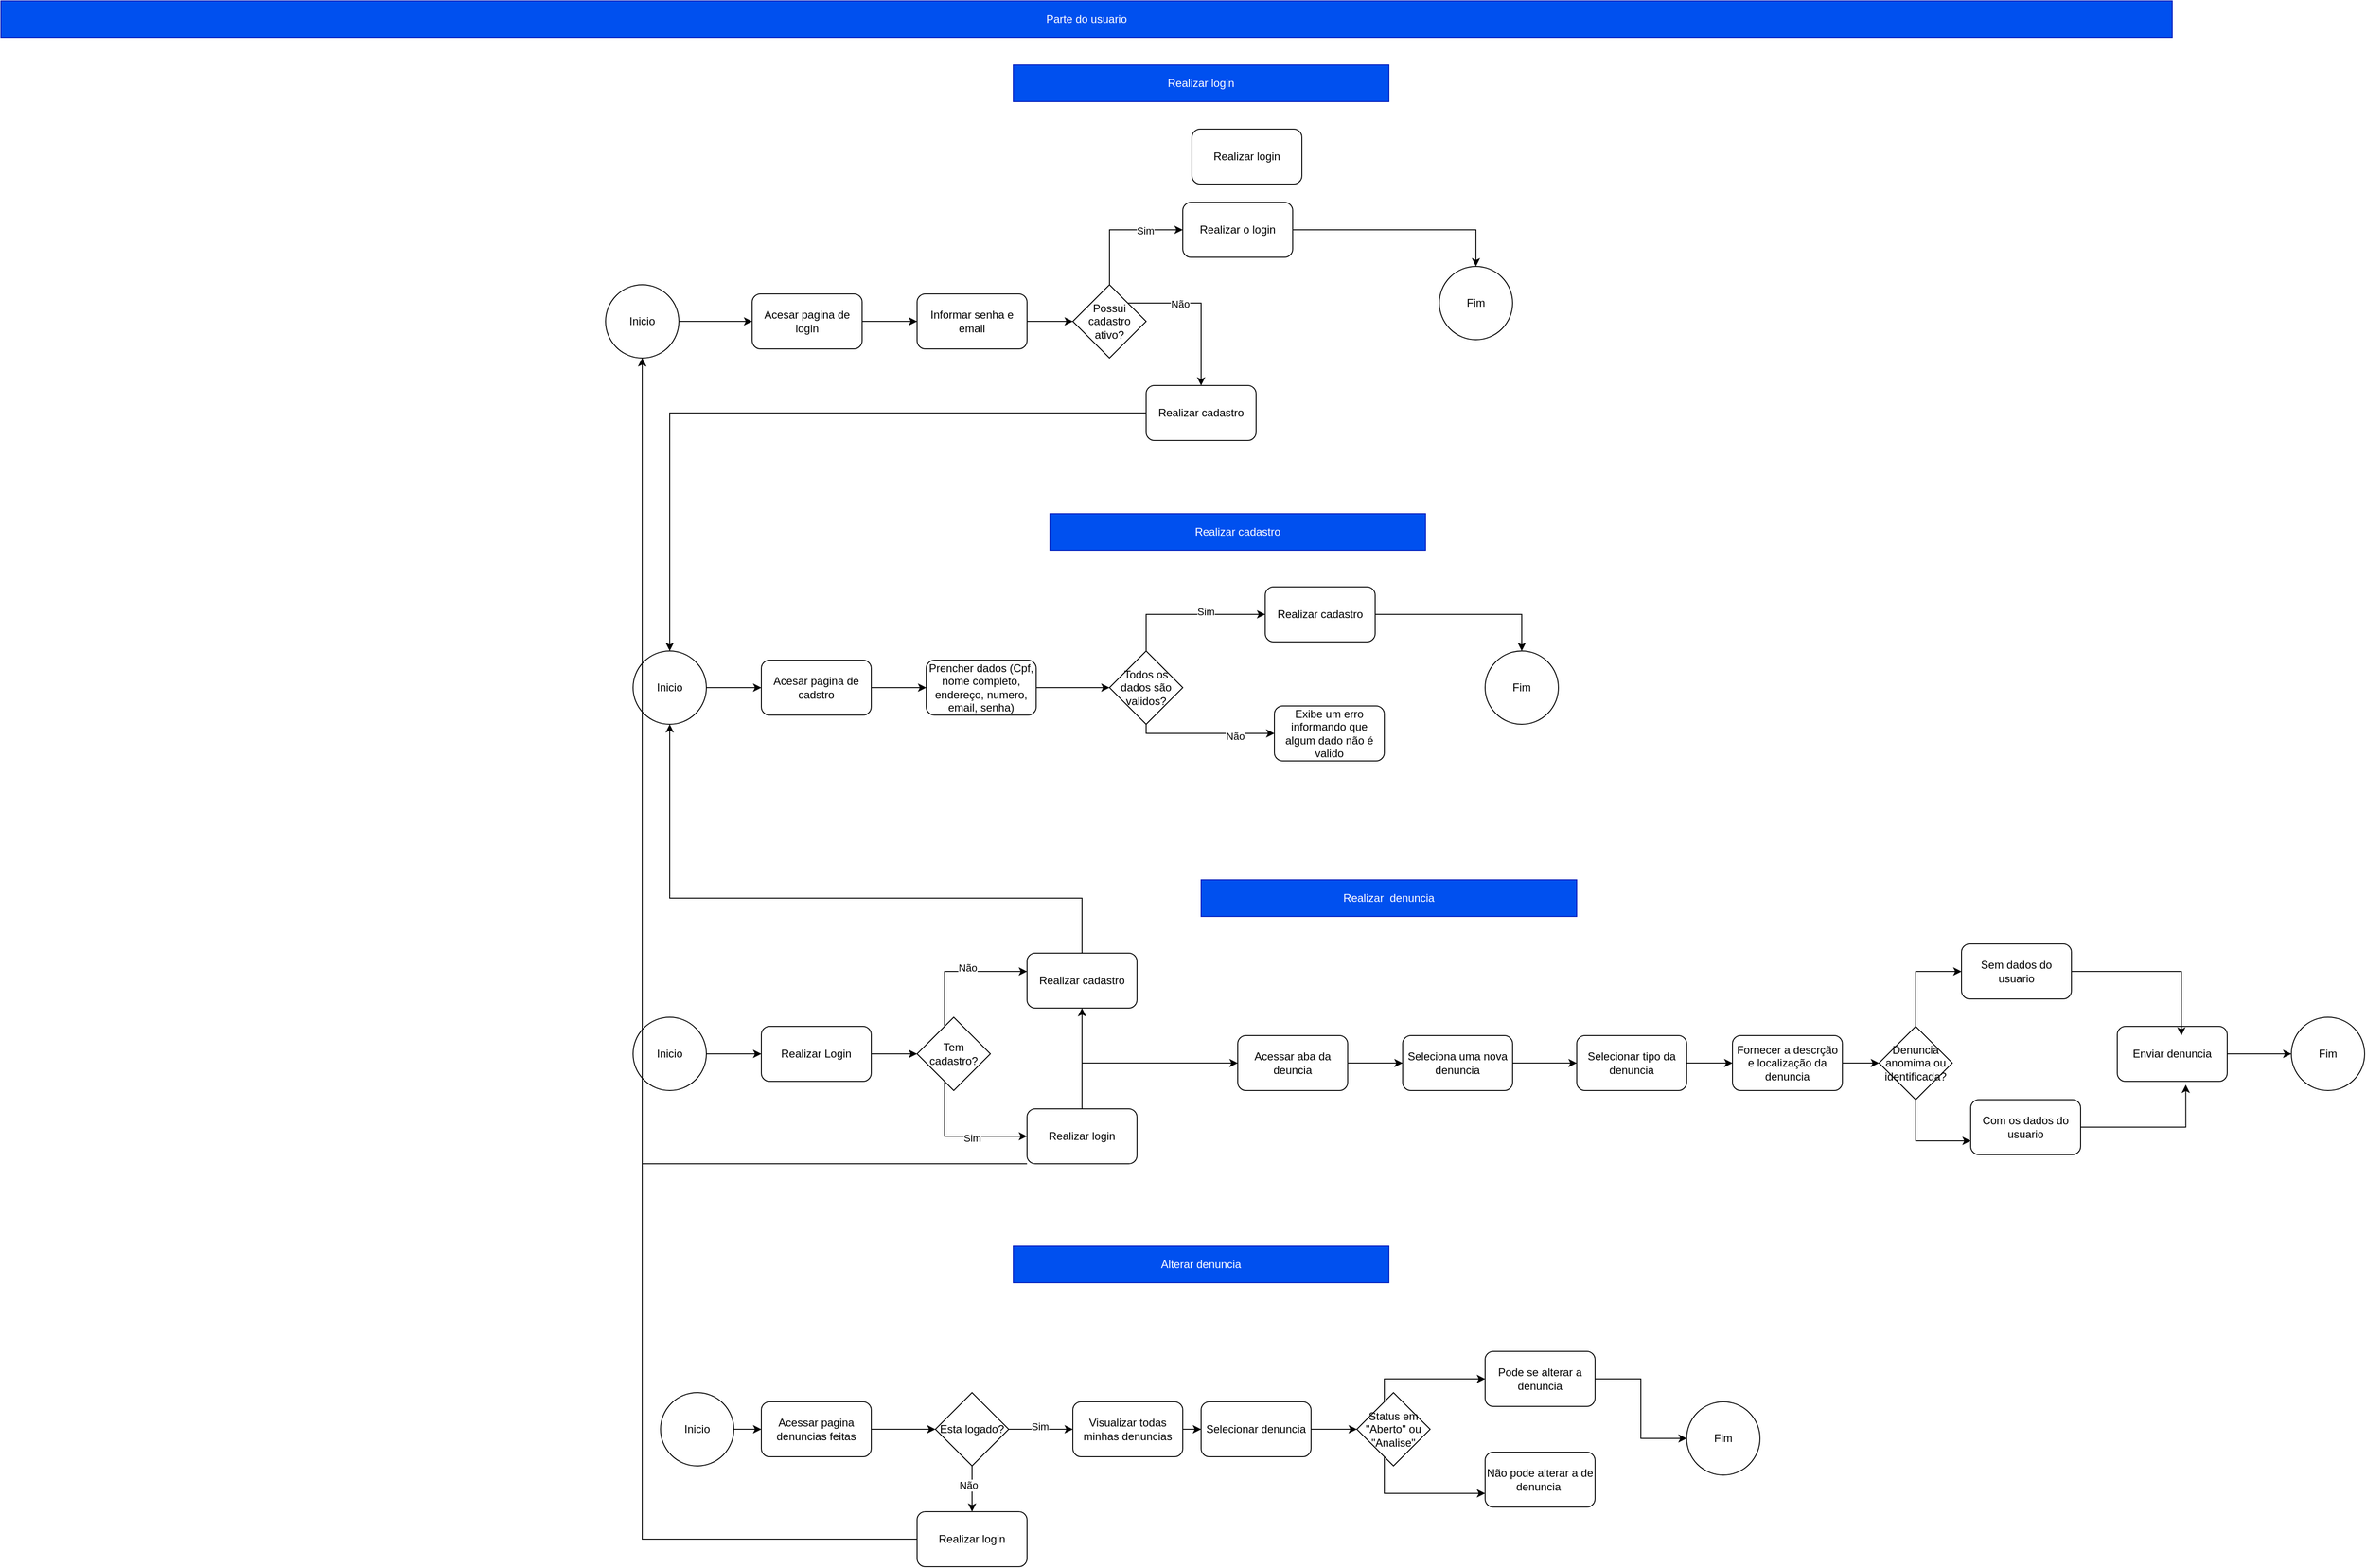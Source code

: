 <mxfile version="28.1.2">
  <diagram name="Página-1" id="qNn-7I8NFrdjc1Kz7iOX">
    <mxGraphModel dx="2053" dy="1905" grid="1" gridSize="10" guides="1" tooltips="1" connect="1" arrows="1" fold="1" page="1" pageScale="1" pageWidth="827" pageHeight="1169" math="0" shadow="0">
      <root>
        <mxCell id="0" />
        <mxCell id="1" parent="0" />
        <mxCell id="tlmMbIlWssG65KgdVrQm-6" style="edgeStyle=orthogonalEdgeStyle;rounded=0;orthogonalLoop=1;jettySize=auto;html=1;" edge="1" parent="1" source="tlmMbIlWssG65KgdVrQm-1" target="tlmMbIlWssG65KgdVrQm-2">
          <mxGeometry relative="1" as="geometry" />
        </mxCell>
        <mxCell id="tlmMbIlWssG65KgdVrQm-1" value="Inicio" style="ellipse;whiteSpace=wrap;html=1;" vertex="1" parent="1">
          <mxGeometry x="60" y="520" width="80" height="80" as="geometry" />
        </mxCell>
        <mxCell id="tlmMbIlWssG65KgdVrQm-7" style="edgeStyle=orthogonalEdgeStyle;rounded=0;orthogonalLoop=1;jettySize=auto;html=1;" edge="1" parent="1" source="tlmMbIlWssG65KgdVrQm-2" target="tlmMbIlWssG65KgdVrQm-3">
          <mxGeometry relative="1" as="geometry" />
        </mxCell>
        <mxCell id="tlmMbIlWssG65KgdVrQm-2" value="Realizar Login" style="rounded=1;whiteSpace=wrap;html=1;" vertex="1" parent="1">
          <mxGeometry x="200" y="530" width="120" height="60" as="geometry" />
        </mxCell>
        <mxCell id="tlmMbIlWssG65KgdVrQm-9" style="edgeStyle=orthogonalEdgeStyle;rounded=0;orthogonalLoop=1;jettySize=auto;html=1;" edge="1" parent="1" source="tlmMbIlWssG65KgdVrQm-3" target="tlmMbIlWssG65KgdVrQm-4">
          <mxGeometry relative="1" as="geometry">
            <Array as="points">
              <mxPoint x="400" y="470" />
            </Array>
          </mxGeometry>
        </mxCell>
        <mxCell id="tlmMbIlWssG65KgdVrQm-56" value="Não" style="edgeLabel;html=1;align=center;verticalAlign=middle;resizable=0;points=[];" vertex="1" connectable="0" parent="tlmMbIlWssG65KgdVrQm-9">
          <mxGeometry x="0.131" y="4" relative="1" as="geometry">
            <mxPoint as="offset" />
          </mxGeometry>
        </mxCell>
        <mxCell id="tlmMbIlWssG65KgdVrQm-10" style="edgeStyle=orthogonalEdgeStyle;rounded=0;orthogonalLoop=1;jettySize=auto;html=1;" edge="1" parent="1" source="tlmMbIlWssG65KgdVrQm-3" target="tlmMbIlWssG65KgdVrQm-5">
          <mxGeometry relative="1" as="geometry">
            <Array as="points">
              <mxPoint x="400" y="650" />
            </Array>
          </mxGeometry>
        </mxCell>
        <mxCell id="tlmMbIlWssG65KgdVrQm-55" value="Sim" style="edgeLabel;html=1;align=center;verticalAlign=middle;resizable=0;points=[];" vertex="1" connectable="0" parent="tlmMbIlWssG65KgdVrQm-10">
          <mxGeometry x="0.194" y="-2" relative="1" as="geometry">
            <mxPoint as="offset" />
          </mxGeometry>
        </mxCell>
        <mxCell id="tlmMbIlWssG65KgdVrQm-3" value="Tem cadastro?" style="rhombus;whiteSpace=wrap;html=1;" vertex="1" parent="1">
          <mxGeometry x="370" y="520" width="80" height="80" as="geometry" />
        </mxCell>
        <mxCell id="tlmMbIlWssG65KgdVrQm-60" style="edgeStyle=orthogonalEdgeStyle;rounded=0;orthogonalLoop=1;jettySize=auto;html=1;" edge="1" parent="1" source="tlmMbIlWssG65KgdVrQm-4" target="tlmMbIlWssG65KgdVrQm-40">
          <mxGeometry relative="1" as="geometry">
            <Array as="points">
              <mxPoint x="550" y="390" />
              <mxPoint x="100" y="390" />
            </Array>
          </mxGeometry>
        </mxCell>
        <mxCell id="tlmMbIlWssG65KgdVrQm-4" value="Realizar cadastro" style="rounded=1;whiteSpace=wrap;html=1;" vertex="1" parent="1">
          <mxGeometry x="490" y="450" width="120" height="60" as="geometry" />
        </mxCell>
        <mxCell id="tlmMbIlWssG65KgdVrQm-58" style="edgeStyle=orthogonalEdgeStyle;rounded=0;orthogonalLoop=1;jettySize=auto;html=1;" edge="1" parent="1" source="tlmMbIlWssG65KgdVrQm-5" target="tlmMbIlWssG65KgdVrQm-13">
          <mxGeometry relative="1" as="geometry">
            <Array as="points">
              <mxPoint x="550" y="570" />
            </Array>
          </mxGeometry>
        </mxCell>
        <mxCell id="tlmMbIlWssG65KgdVrQm-80" value="" style="edgeStyle=orthogonalEdgeStyle;rounded=0;orthogonalLoop=1;jettySize=auto;html=1;" edge="1" parent="1" source="tlmMbIlWssG65KgdVrQm-5" target="tlmMbIlWssG65KgdVrQm-4">
          <mxGeometry relative="1" as="geometry" />
        </mxCell>
        <mxCell id="tlmMbIlWssG65KgdVrQm-81" style="edgeStyle=orthogonalEdgeStyle;rounded=0;orthogonalLoop=1;jettySize=auto;html=1;" edge="1" parent="1" source="tlmMbIlWssG65KgdVrQm-5" target="tlmMbIlWssG65KgdVrQm-63">
          <mxGeometry relative="1" as="geometry">
            <Array as="points">
              <mxPoint x="70" y="680" />
            </Array>
          </mxGeometry>
        </mxCell>
        <mxCell id="tlmMbIlWssG65KgdVrQm-5" value="Realizar login" style="rounded=1;whiteSpace=wrap;html=1;" vertex="1" parent="1">
          <mxGeometry x="490" y="620" width="120" height="60" as="geometry" />
        </mxCell>
        <mxCell id="tlmMbIlWssG65KgdVrQm-27" style="edgeStyle=orthogonalEdgeStyle;rounded=0;orthogonalLoop=1;jettySize=auto;html=1;" edge="1" parent="1" source="tlmMbIlWssG65KgdVrQm-13" target="tlmMbIlWssG65KgdVrQm-14">
          <mxGeometry relative="1" as="geometry" />
        </mxCell>
        <mxCell id="tlmMbIlWssG65KgdVrQm-13" value="Acessar aba da deuncia" style="rounded=1;whiteSpace=wrap;html=1;" vertex="1" parent="1">
          <mxGeometry x="720" y="540" width="120" height="60" as="geometry" />
        </mxCell>
        <mxCell id="tlmMbIlWssG65KgdVrQm-28" style="edgeStyle=orthogonalEdgeStyle;rounded=0;orthogonalLoop=1;jettySize=auto;html=1;" edge="1" parent="1" source="tlmMbIlWssG65KgdVrQm-14" target="tlmMbIlWssG65KgdVrQm-18">
          <mxGeometry relative="1" as="geometry" />
        </mxCell>
        <mxCell id="tlmMbIlWssG65KgdVrQm-14" value="Seleciona uma nova denuncia" style="rounded=1;whiteSpace=wrap;html=1;" vertex="1" parent="1">
          <mxGeometry x="900" y="540" width="120" height="60" as="geometry" />
        </mxCell>
        <mxCell id="tlmMbIlWssG65KgdVrQm-16" style="edgeStyle=orthogonalEdgeStyle;rounded=0;orthogonalLoop=1;jettySize=auto;html=1;exitX=1;exitY=0;exitDx=0;exitDy=0;entryX=0.625;entryY=0.25;entryDx=0;entryDy=0;entryPerimeter=0;" edge="1" parent="1">
          <mxGeometry relative="1" as="geometry">
            <mxPoint x="1140" y="550" as="sourcePoint" />
            <mxPoint x="1130" y="550" as="targetPoint" />
          </mxGeometry>
        </mxCell>
        <mxCell id="tlmMbIlWssG65KgdVrQm-29" style="edgeStyle=orthogonalEdgeStyle;rounded=0;orthogonalLoop=1;jettySize=auto;html=1;" edge="1" parent="1" source="tlmMbIlWssG65KgdVrQm-18" target="tlmMbIlWssG65KgdVrQm-19">
          <mxGeometry relative="1" as="geometry" />
        </mxCell>
        <mxCell id="tlmMbIlWssG65KgdVrQm-18" value="Selecionar tipo da denuncia" style="rounded=1;whiteSpace=wrap;html=1;" vertex="1" parent="1">
          <mxGeometry x="1090" y="540" width="120" height="60" as="geometry" />
        </mxCell>
        <mxCell id="tlmMbIlWssG65KgdVrQm-30" style="edgeStyle=orthogonalEdgeStyle;rounded=0;orthogonalLoop=1;jettySize=auto;html=1;entryX=0;entryY=0.5;entryDx=0;entryDy=0;" edge="1" parent="1" source="tlmMbIlWssG65KgdVrQm-19" target="tlmMbIlWssG65KgdVrQm-20">
          <mxGeometry relative="1" as="geometry" />
        </mxCell>
        <mxCell id="tlmMbIlWssG65KgdVrQm-19" value="Fornecer a descrção e localização da denuncia" style="rounded=1;whiteSpace=wrap;html=1;" vertex="1" parent="1">
          <mxGeometry x="1260" y="540" width="120" height="60" as="geometry" />
        </mxCell>
        <mxCell id="tlmMbIlWssG65KgdVrQm-31" style="edgeStyle=orthogonalEdgeStyle;rounded=0;orthogonalLoop=1;jettySize=auto;html=1;" edge="1" parent="1" source="tlmMbIlWssG65KgdVrQm-20" target="tlmMbIlWssG65KgdVrQm-21">
          <mxGeometry relative="1" as="geometry">
            <Array as="points">
              <mxPoint x="1460" y="470" />
            </Array>
          </mxGeometry>
        </mxCell>
        <mxCell id="tlmMbIlWssG65KgdVrQm-33" style="edgeStyle=orthogonalEdgeStyle;rounded=0;orthogonalLoop=1;jettySize=auto;html=1;entryX=0;entryY=0.75;entryDx=0;entryDy=0;" edge="1" parent="1" source="tlmMbIlWssG65KgdVrQm-20" target="tlmMbIlWssG65KgdVrQm-22">
          <mxGeometry relative="1" as="geometry">
            <Array as="points">
              <mxPoint x="1460" y="655" />
            </Array>
          </mxGeometry>
        </mxCell>
        <mxCell id="tlmMbIlWssG65KgdVrQm-20" value="Denuncia anomima ou identificada?" style="rhombus;whiteSpace=wrap;html=1;" vertex="1" parent="1">
          <mxGeometry x="1420" y="530" width="80" height="80" as="geometry" />
        </mxCell>
        <mxCell id="tlmMbIlWssG65KgdVrQm-21" value="Sem dados do usuario" style="rounded=1;whiteSpace=wrap;html=1;" vertex="1" parent="1">
          <mxGeometry x="1510" y="440" width="120" height="60" as="geometry" />
        </mxCell>
        <mxCell id="tlmMbIlWssG65KgdVrQm-22" value="Com os dados do usuario" style="rounded=1;whiteSpace=wrap;html=1;" vertex="1" parent="1">
          <mxGeometry x="1520" y="610" width="120" height="60" as="geometry" />
        </mxCell>
        <mxCell id="tlmMbIlWssG65KgdVrQm-37" style="edgeStyle=orthogonalEdgeStyle;rounded=0;orthogonalLoop=1;jettySize=auto;html=1;" edge="1" parent="1" source="tlmMbIlWssG65KgdVrQm-23" target="tlmMbIlWssG65KgdVrQm-36">
          <mxGeometry relative="1" as="geometry" />
        </mxCell>
        <mxCell id="tlmMbIlWssG65KgdVrQm-23" value="Enviar denuncia" style="rounded=1;whiteSpace=wrap;html=1;" vertex="1" parent="1">
          <mxGeometry x="1680" y="530" width="120" height="60" as="geometry" />
        </mxCell>
        <mxCell id="tlmMbIlWssG65KgdVrQm-34" style="edgeStyle=orthogonalEdgeStyle;rounded=0;orthogonalLoop=1;jettySize=auto;html=1;entryX=0.623;entryY=1.06;entryDx=0;entryDy=0;entryPerimeter=0;" edge="1" parent="1" source="tlmMbIlWssG65KgdVrQm-22" target="tlmMbIlWssG65KgdVrQm-23">
          <mxGeometry relative="1" as="geometry" />
        </mxCell>
        <mxCell id="tlmMbIlWssG65KgdVrQm-35" style="edgeStyle=orthogonalEdgeStyle;rounded=0;orthogonalLoop=1;jettySize=auto;html=1;entryX=0.583;entryY=0.167;entryDx=0;entryDy=0;entryPerimeter=0;" edge="1" parent="1" source="tlmMbIlWssG65KgdVrQm-21" target="tlmMbIlWssG65KgdVrQm-23">
          <mxGeometry relative="1" as="geometry" />
        </mxCell>
        <mxCell id="tlmMbIlWssG65KgdVrQm-36" value="Fim" style="ellipse;whiteSpace=wrap;html=1;aspect=fixed;" vertex="1" parent="1">
          <mxGeometry x="1870" y="520" width="80" height="80" as="geometry" />
        </mxCell>
        <mxCell id="tlmMbIlWssG65KgdVrQm-38" value="&lt;font style=&quot;color: rgb(255, 255, 255);&quot;&gt;Realizar&amp;nbsp; denuncia&lt;/font&gt;" style="rounded=0;whiteSpace=wrap;html=1;fillColor=#0050ef;fontColor=#ffffff;strokeColor=#001DBC;" vertex="1" parent="1">
          <mxGeometry x="680" y="370" width="410" height="40" as="geometry" />
        </mxCell>
        <mxCell id="tlmMbIlWssG65KgdVrQm-47" style="edgeStyle=orthogonalEdgeStyle;rounded=0;orthogonalLoop=1;jettySize=auto;html=1;" edge="1" parent="1" source="tlmMbIlWssG65KgdVrQm-40" target="tlmMbIlWssG65KgdVrQm-41">
          <mxGeometry relative="1" as="geometry" />
        </mxCell>
        <mxCell id="tlmMbIlWssG65KgdVrQm-40" value="Inicio" style="ellipse;whiteSpace=wrap;html=1;" vertex="1" parent="1">
          <mxGeometry x="60" y="120" width="80" height="80" as="geometry" />
        </mxCell>
        <mxCell id="tlmMbIlWssG65KgdVrQm-48" style="edgeStyle=orthogonalEdgeStyle;rounded=0;orthogonalLoop=1;jettySize=auto;html=1;" edge="1" parent="1" source="tlmMbIlWssG65KgdVrQm-41" target="tlmMbIlWssG65KgdVrQm-42">
          <mxGeometry relative="1" as="geometry" />
        </mxCell>
        <mxCell id="tlmMbIlWssG65KgdVrQm-41" value="Acesar pagina de cadstro" style="rounded=1;whiteSpace=wrap;html=1;" vertex="1" parent="1">
          <mxGeometry x="200" y="130" width="120" height="60" as="geometry" />
        </mxCell>
        <mxCell id="tlmMbIlWssG65KgdVrQm-49" style="edgeStyle=orthogonalEdgeStyle;rounded=0;orthogonalLoop=1;jettySize=auto;html=1;" edge="1" parent="1" source="tlmMbIlWssG65KgdVrQm-42" target="tlmMbIlWssG65KgdVrQm-43">
          <mxGeometry relative="1" as="geometry" />
        </mxCell>
        <mxCell id="tlmMbIlWssG65KgdVrQm-42" value="Prencher dados (Cpf, nome completo, endereço, numero, email, senha)" style="rounded=1;whiteSpace=wrap;html=1;" vertex="1" parent="1">
          <mxGeometry x="380" y="130" width="120" height="60" as="geometry" />
        </mxCell>
        <mxCell id="tlmMbIlWssG65KgdVrQm-50" style="edgeStyle=orthogonalEdgeStyle;rounded=0;orthogonalLoop=1;jettySize=auto;html=1;" edge="1" parent="1" source="tlmMbIlWssG65KgdVrQm-43" target="tlmMbIlWssG65KgdVrQm-45">
          <mxGeometry relative="1" as="geometry">
            <Array as="points">
              <mxPoint x="620" y="210" />
            </Array>
          </mxGeometry>
        </mxCell>
        <mxCell id="tlmMbIlWssG65KgdVrQm-57" value="Não" style="edgeLabel;html=1;align=center;verticalAlign=middle;resizable=0;points=[];" vertex="1" connectable="0" parent="tlmMbIlWssG65KgdVrQm-50">
          <mxGeometry x="0.421" y="-3" relative="1" as="geometry">
            <mxPoint as="offset" />
          </mxGeometry>
        </mxCell>
        <mxCell id="tlmMbIlWssG65KgdVrQm-51" style="edgeStyle=orthogonalEdgeStyle;rounded=0;orthogonalLoop=1;jettySize=auto;html=1;" edge="1" parent="1" source="tlmMbIlWssG65KgdVrQm-43" target="tlmMbIlWssG65KgdVrQm-44">
          <mxGeometry relative="1" as="geometry">
            <Array as="points">
              <mxPoint x="620" y="80" />
            </Array>
          </mxGeometry>
        </mxCell>
        <mxCell id="tlmMbIlWssG65KgdVrQm-59" value="Sim" style="edgeLabel;html=1;align=center;verticalAlign=middle;resizable=0;points=[];" vertex="1" connectable="0" parent="tlmMbIlWssG65KgdVrQm-51">
          <mxGeometry x="0.233" y="3" relative="1" as="geometry">
            <mxPoint as="offset" />
          </mxGeometry>
        </mxCell>
        <mxCell id="tlmMbIlWssG65KgdVrQm-43" value="Todos os dados são validos?" style="rhombus;whiteSpace=wrap;html=1;" vertex="1" parent="1">
          <mxGeometry x="580" y="120" width="80" height="80" as="geometry" />
        </mxCell>
        <mxCell id="tlmMbIlWssG65KgdVrQm-53" style="edgeStyle=orthogonalEdgeStyle;rounded=0;orthogonalLoop=1;jettySize=auto;html=1;" edge="1" parent="1" source="tlmMbIlWssG65KgdVrQm-44" target="tlmMbIlWssG65KgdVrQm-46">
          <mxGeometry relative="1" as="geometry" />
        </mxCell>
        <mxCell id="tlmMbIlWssG65KgdVrQm-44" value="Realizar cadastro" style="rounded=1;whiteSpace=wrap;html=1;" vertex="1" parent="1">
          <mxGeometry x="750" y="50" width="120" height="60" as="geometry" />
        </mxCell>
        <mxCell id="tlmMbIlWssG65KgdVrQm-45" value="Exibe um erro informando que algum dado não é valido" style="rounded=1;whiteSpace=wrap;html=1;" vertex="1" parent="1">
          <mxGeometry x="760" y="180" width="120" height="60" as="geometry" />
        </mxCell>
        <mxCell id="tlmMbIlWssG65KgdVrQm-46" value="Fim" style="ellipse;whiteSpace=wrap;html=1;" vertex="1" parent="1">
          <mxGeometry x="990" y="120" width="80" height="80" as="geometry" />
        </mxCell>
        <mxCell id="tlmMbIlWssG65KgdVrQm-71" style="edgeStyle=orthogonalEdgeStyle;rounded=0;orthogonalLoop=1;jettySize=auto;html=1;" edge="1" parent="1" source="tlmMbIlWssG65KgdVrQm-61" target="tlmMbIlWssG65KgdVrQm-64">
          <mxGeometry relative="1" as="geometry" />
        </mxCell>
        <mxCell id="tlmMbIlWssG65KgdVrQm-61" value="Acesar pagina de login" style="rounded=1;whiteSpace=wrap;html=1;" vertex="1" parent="1">
          <mxGeometry x="190" y="-270" width="120" height="60" as="geometry" />
        </mxCell>
        <mxCell id="tlmMbIlWssG65KgdVrQm-62" value="&lt;font style=&quot;color: rgb(255, 255, 255);&quot;&gt;Realizar cadastro&lt;/font&gt;" style="rounded=0;whiteSpace=wrap;html=1;fillColor=#0050ef;fontColor=#ffffff;strokeColor=#001DBC;" vertex="1" parent="1">
          <mxGeometry x="515" y="-30" width="410" height="40" as="geometry" />
        </mxCell>
        <mxCell id="tlmMbIlWssG65KgdVrQm-70" style="edgeStyle=orthogonalEdgeStyle;rounded=0;orthogonalLoop=1;jettySize=auto;html=1;" edge="1" parent="1" source="tlmMbIlWssG65KgdVrQm-63" target="tlmMbIlWssG65KgdVrQm-61">
          <mxGeometry relative="1" as="geometry" />
        </mxCell>
        <mxCell id="tlmMbIlWssG65KgdVrQm-63" value="Inicio" style="ellipse;whiteSpace=wrap;html=1;" vertex="1" parent="1">
          <mxGeometry x="30" y="-280" width="80" height="80" as="geometry" />
        </mxCell>
        <mxCell id="tlmMbIlWssG65KgdVrQm-72" style="edgeStyle=orthogonalEdgeStyle;rounded=0;orthogonalLoop=1;jettySize=auto;html=1;entryX=0;entryY=0.5;entryDx=0;entryDy=0;" edge="1" parent="1" source="tlmMbIlWssG65KgdVrQm-64" target="tlmMbIlWssG65KgdVrQm-65">
          <mxGeometry relative="1" as="geometry" />
        </mxCell>
        <mxCell id="tlmMbIlWssG65KgdVrQm-64" value="Informar senha e email" style="rounded=1;whiteSpace=wrap;html=1;" vertex="1" parent="1">
          <mxGeometry x="370" y="-270" width="120" height="60" as="geometry" />
        </mxCell>
        <mxCell id="tlmMbIlWssG65KgdVrQm-73" style="edgeStyle=orthogonalEdgeStyle;rounded=0;orthogonalLoop=1;jettySize=auto;html=1;" edge="1" parent="1" source="tlmMbIlWssG65KgdVrQm-65" target="tlmMbIlWssG65KgdVrQm-68">
          <mxGeometry relative="1" as="geometry">
            <Array as="points">
              <mxPoint x="580" y="-340" />
            </Array>
          </mxGeometry>
        </mxCell>
        <mxCell id="tlmMbIlWssG65KgdVrQm-77" value="Sim" style="edgeLabel;html=1;align=center;verticalAlign=middle;resizable=0;points=[];" vertex="1" connectable="0" parent="tlmMbIlWssG65KgdVrQm-73">
          <mxGeometry x="0.41" y="-1" relative="1" as="geometry">
            <mxPoint as="offset" />
          </mxGeometry>
        </mxCell>
        <mxCell id="tlmMbIlWssG65KgdVrQm-75" style="edgeStyle=orthogonalEdgeStyle;rounded=0;orthogonalLoop=1;jettySize=auto;html=1;" edge="1" parent="1" source="tlmMbIlWssG65KgdVrQm-65" target="tlmMbIlWssG65KgdVrQm-66">
          <mxGeometry relative="1" as="geometry">
            <Array as="points">
              <mxPoint x="680" y="-260" />
            </Array>
          </mxGeometry>
        </mxCell>
        <mxCell id="tlmMbIlWssG65KgdVrQm-78" value="Não" style="edgeLabel;html=1;align=center;verticalAlign=middle;resizable=0;points=[];" vertex="1" connectable="0" parent="tlmMbIlWssG65KgdVrQm-75">
          <mxGeometry x="-0.337" y="-1" relative="1" as="geometry">
            <mxPoint as="offset" />
          </mxGeometry>
        </mxCell>
        <mxCell id="tlmMbIlWssG65KgdVrQm-65" value="Possui cadastro ativo?" style="rhombus;whiteSpace=wrap;html=1;" vertex="1" parent="1">
          <mxGeometry x="540" y="-280" width="80" height="80" as="geometry" />
        </mxCell>
        <mxCell id="tlmMbIlWssG65KgdVrQm-67" style="edgeStyle=orthogonalEdgeStyle;rounded=0;orthogonalLoop=1;jettySize=auto;html=1;" edge="1" parent="1" source="tlmMbIlWssG65KgdVrQm-66" target="tlmMbIlWssG65KgdVrQm-40">
          <mxGeometry relative="1" as="geometry" />
        </mxCell>
        <mxCell id="tlmMbIlWssG65KgdVrQm-66" value="Realizar cadastro" style="rounded=1;whiteSpace=wrap;html=1;" vertex="1" parent="1">
          <mxGeometry x="620" y="-170" width="120" height="60" as="geometry" />
        </mxCell>
        <mxCell id="tlmMbIlWssG65KgdVrQm-76" style="edgeStyle=orthogonalEdgeStyle;rounded=0;orthogonalLoop=1;jettySize=auto;html=1;" edge="1" parent="1" source="tlmMbIlWssG65KgdVrQm-68" target="tlmMbIlWssG65KgdVrQm-69">
          <mxGeometry relative="1" as="geometry" />
        </mxCell>
        <mxCell id="tlmMbIlWssG65KgdVrQm-68" value="Realizar o login" style="rounded=1;whiteSpace=wrap;html=1;" vertex="1" parent="1">
          <mxGeometry x="660" y="-370" width="120" height="60" as="geometry" />
        </mxCell>
        <mxCell id="tlmMbIlWssG65KgdVrQm-69" value="Fim" style="ellipse;whiteSpace=wrap;html=1;" vertex="1" parent="1">
          <mxGeometry x="940" y="-300" width="80" height="80" as="geometry" />
        </mxCell>
        <mxCell id="tlmMbIlWssG65KgdVrQm-79" value="&lt;font style=&quot;color: rgb(255, 255, 255);&quot;&gt;Realizar login&lt;/font&gt;" style="rounded=0;whiteSpace=wrap;html=1;fillColor=#0050ef;fontColor=#ffffff;strokeColor=#001DBC;" vertex="1" parent="1">
          <mxGeometry x="475" y="-520" width="410" height="40" as="geometry" />
        </mxCell>
        <mxCell id="tlmMbIlWssG65KgdVrQm-82" value="&lt;font style=&quot;color: rgb(255, 255, 255);&quot;&gt;Alterar denuncia&lt;/font&gt;" style="rounded=0;whiteSpace=wrap;html=1;fillColor=#0050ef;fontColor=#ffffff;strokeColor=#001DBC;" vertex="1" parent="1">
          <mxGeometry x="475" y="770" width="410" height="40" as="geometry" />
        </mxCell>
        <mxCell id="tlmMbIlWssG65KgdVrQm-93" style="edgeStyle=orthogonalEdgeStyle;rounded=0;orthogonalLoop=1;jettySize=auto;html=1;" edge="1" parent="1" source="tlmMbIlWssG65KgdVrQm-83" target="tlmMbIlWssG65KgdVrQm-84">
          <mxGeometry relative="1" as="geometry" />
        </mxCell>
        <mxCell id="tlmMbIlWssG65KgdVrQm-83" value="Inicio" style="ellipse;whiteSpace=wrap;html=1;aspect=fixed;" vertex="1" parent="1">
          <mxGeometry x="90" y="930" width="80" height="80" as="geometry" />
        </mxCell>
        <mxCell id="tlmMbIlWssG65KgdVrQm-94" style="edgeStyle=orthogonalEdgeStyle;rounded=0;orthogonalLoop=1;jettySize=auto;html=1;" edge="1" parent="1" source="tlmMbIlWssG65KgdVrQm-84" target="tlmMbIlWssG65KgdVrQm-90">
          <mxGeometry relative="1" as="geometry" />
        </mxCell>
        <mxCell id="tlmMbIlWssG65KgdVrQm-84" value="Acessar pagina denuncias feitas" style="rounded=1;whiteSpace=wrap;html=1;" vertex="1" parent="1">
          <mxGeometry x="200" y="940" width="120" height="60" as="geometry" />
        </mxCell>
        <mxCell id="tlmMbIlWssG65KgdVrQm-100" style="edgeStyle=orthogonalEdgeStyle;rounded=0;orthogonalLoop=1;jettySize=auto;html=1;" edge="1" parent="1" source="tlmMbIlWssG65KgdVrQm-85" target="tlmMbIlWssG65KgdVrQm-86">
          <mxGeometry relative="1" as="geometry" />
        </mxCell>
        <mxCell id="tlmMbIlWssG65KgdVrQm-85" value="Visualizar todas minhas denuncias" style="rounded=1;whiteSpace=wrap;html=1;" vertex="1" parent="1">
          <mxGeometry x="540" y="940" width="120" height="60" as="geometry" />
        </mxCell>
        <mxCell id="tlmMbIlWssG65KgdVrQm-101" style="edgeStyle=orthogonalEdgeStyle;rounded=0;orthogonalLoop=1;jettySize=auto;html=1;" edge="1" parent="1" source="tlmMbIlWssG65KgdVrQm-86" target="tlmMbIlWssG65KgdVrQm-87">
          <mxGeometry relative="1" as="geometry" />
        </mxCell>
        <mxCell id="tlmMbIlWssG65KgdVrQm-86" value="Selecionar denuncia" style="rounded=1;whiteSpace=wrap;html=1;" vertex="1" parent="1">
          <mxGeometry x="680" y="940" width="120" height="60" as="geometry" />
        </mxCell>
        <mxCell id="tlmMbIlWssG65KgdVrQm-102" style="edgeStyle=orthogonalEdgeStyle;rounded=0;orthogonalLoop=1;jettySize=auto;html=1;" edge="1" parent="1" source="tlmMbIlWssG65KgdVrQm-87" target="tlmMbIlWssG65KgdVrQm-88">
          <mxGeometry relative="1" as="geometry">
            <Array as="points">
              <mxPoint x="880" y="915" />
            </Array>
          </mxGeometry>
        </mxCell>
        <mxCell id="tlmMbIlWssG65KgdVrQm-103" style="edgeStyle=orthogonalEdgeStyle;rounded=0;orthogonalLoop=1;jettySize=auto;html=1;entryX=0;entryY=0.75;entryDx=0;entryDy=0;" edge="1" parent="1" source="tlmMbIlWssG65KgdVrQm-87" target="tlmMbIlWssG65KgdVrQm-89">
          <mxGeometry relative="1" as="geometry">
            <Array as="points">
              <mxPoint x="880" y="1040" />
            </Array>
          </mxGeometry>
        </mxCell>
        <mxCell id="tlmMbIlWssG65KgdVrQm-87" value="Status em &quot;Aberto&quot; ou &quot;Analise&quot;" style="rhombus;whiteSpace=wrap;html=1;" vertex="1" parent="1">
          <mxGeometry x="850" y="930" width="80" height="80" as="geometry" />
        </mxCell>
        <mxCell id="tlmMbIlWssG65KgdVrQm-105" style="edgeStyle=orthogonalEdgeStyle;rounded=0;orthogonalLoop=1;jettySize=auto;html=1;" edge="1" parent="1" source="tlmMbIlWssG65KgdVrQm-88" target="tlmMbIlWssG65KgdVrQm-104">
          <mxGeometry relative="1" as="geometry" />
        </mxCell>
        <mxCell id="tlmMbIlWssG65KgdVrQm-88" value="Pode se alterar a denuncia" style="rounded=1;whiteSpace=wrap;html=1;" vertex="1" parent="1">
          <mxGeometry x="990" y="885" width="120" height="60" as="geometry" />
        </mxCell>
        <mxCell id="tlmMbIlWssG65KgdVrQm-89" value="Não pode alterar a de denuncia&amp;nbsp;" style="rounded=1;whiteSpace=wrap;html=1;" vertex="1" parent="1">
          <mxGeometry x="990" y="995" width="120" height="60" as="geometry" />
        </mxCell>
        <mxCell id="tlmMbIlWssG65KgdVrQm-95" style="edgeStyle=orthogonalEdgeStyle;rounded=0;orthogonalLoop=1;jettySize=auto;html=1;" edge="1" parent="1" source="tlmMbIlWssG65KgdVrQm-90" target="tlmMbIlWssG65KgdVrQm-85">
          <mxGeometry relative="1" as="geometry" />
        </mxCell>
        <mxCell id="tlmMbIlWssG65KgdVrQm-96" value="Sim" style="edgeLabel;html=1;align=center;verticalAlign=middle;resizable=0;points=[];" vertex="1" connectable="0" parent="tlmMbIlWssG65KgdVrQm-95">
          <mxGeometry x="-0.045" y="3" relative="1" as="geometry">
            <mxPoint as="offset" />
          </mxGeometry>
        </mxCell>
        <mxCell id="tlmMbIlWssG65KgdVrQm-97" style="edgeStyle=orthogonalEdgeStyle;rounded=0;orthogonalLoop=1;jettySize=auto;html=1;entryX=0.5;entryY=0;entryDx=0;entryDy=0;" edge="1" parent="1" source="tlmMbIlWssG65KgdVrQm-90" target="tlmMbIlWssG65KgdVrQm-91">
          <mxGeometry relative="1" as="geometry" />
        </mxCell>
        <mxCell id="tlmMbIlWssG65KgdVrQm-98" value="Não" style="edgeLabel;html=1;align=center;verticalAlign=middle;resizable=0;points=[];" vertex="1" connectable="0" parent="tlmMbIlWssG65KgdVrQm-97">
          <mxGeometry x="-0.16" y="-4" relative="1" as="geometry">
            <mxPoint as="offset" />
          </mxGeometry>
        </mxCell>
        <mxCell id="tlmMbIlWssG65KgdVrQm-90" value="Esta logado?" style="rhombus;whiteSpace=wrap;html=1;" vertex="1" parent="1">
          <mxGeometry x="390" y="930" width="80" height="80" as="geometry" />
        </mxCell>
        <mxCell id="tlmMbIlWssG65KgdVrQm-99" style="edgeStyle=orthogonalEdgeStyle;rounded=0;orthogonalLoop=1;jettySize=auto;html=1;" edge="1" parent="1" source="tlmMbIlWssG65KgdVrQm-91" target="tlmMbIlWssG65KgdVrQm-63">
          <mxGeometry relative="1" as="geometry" />
        </mxCell>
        <mxCell id="tlmMbIlWssG65KgdVrQm-91" value="Realizar login&lt;span style=&quot;color: rgba(0, 0, 0, 0); font-family: monospace; font-size: 0px; text-align: start; text-wrap-mode: nowrap;&quot;&gt;%3CmxGraphModel%3E%3Croot%3E%3CmxCell%20id%3D%220%22%2F%3E%3CmxCell%20id%3D%221%22%20parent%3D%220%22%2F%3E%3CmxCell%20id%3D%222%22%20value%3D%22%26lt%3Bfont%20style%3D%26quot%3Bcolor%3A%20rgb(255%2C%20255%2C%20255)%3B%26quot%3B%26gt%3BRealizar%26amp%3Bnbsp%3B%20denuncia%26lt%3B%2Ffont%26gt%3B%22%20style%3D%22rounded%3D0%3BwhiteSpace%3Dwrap%3Bhtml%3D1%3BfillColor%3D%230050ef%3BfontColor%3D%23ffffff%3BstrokeColor%3D%23001DBC%3B%22%20vertex%3D%221%22%20parent%3D%221%22%3E%3CmxGeometry%20x%3D%22680%22%20y%3D%22370%22%20width%3D%22410%22%20height%3D%2240%22%20as%3D%22geometry%22%2F%3E%3C%2FmxCell%3E%3C%2Froot%3E%3C%2FmxGraphModel%3E&lt;/span&gt;" style="rounded=1;whiteSpace=wrap;html=1;" vertex="1" parent="1">
          <mxGeometry x="370" y="1060" width="120" height="60" as="geometry" />
        </mxCell>
        <mxCell id="tlmMbIlWssG65KgdVrQm-104" value="Fim" style="ellipse;whiteSpace=wrap;html=1;aspect=fixed;" vertex="1" parent="1">
          <mxGeometry x="1210" y="940" width="80" height="80" as="geometry" />
        </mxCell>
        <mxCell id="tlmMbIlWssG65KgdVrQm-106" value="Realizar login&lt;span style=&quot;color: rgba(0, 0, 0, 0); font-family: monospace; font-size: 0px; text-align: start; text-wrap-mode: nowrap;&quot;&gt;%3CmxGraphModel%3E%3Croot%3E%3CmxCell%20id%3D%220%22%2F%3E%3CmxCell%20id%3D%221%22%20parent%3D%220%22%2F%3E%3CmxCell%20id%3D%222%22%20value%3D%22%26lt%3Bfont%20style%3D%26quot%3Bcolor%3A%20rgb(255%2C%20255%2C%20255)%3B%26quot%3B%26gt%3BRealizar%26amp%3Bnbsp%3B%20denuncia%26lt%3B%2Ffont%26gt%3B%22%20style%3D%22rounded%3D0%3BwhiteSpace%3Dwrap%3Bhtml%3D1%3BfillColor%3D%230050ef%3BfontColor%3D%23ffffff%3BstrokeColor%3D%23001DBC%3B%22%20vertex%3D%221%22%20parent%3D%221%22%3E%3CmxGeometry%20x%3D%22680%22%20y%3D%22370%22%20width%3D%22410%22%20height%3D%2240%22%20as%3D%22geometry%22%2F%3E%3C%2FmxCell%3E%3C%2Froot%3E%3C%2FmxGraphModel%3E&lt;/span&gt;" style="rounded=1;whiteSpace=wrap;html=1;" vertex="1" parent="1">
          <mxGeometry x="670" y="-450" width="120" height="60" as="geometry" />
        </mxCell>
        <mxCell id="tlmMbIlWssG65KgdVrQm-107" value="&lt;font style=&quot;color: rgb(255, 255, 255);&quot;&gt;Parte do usuario&lt;/font&gt;" style="rounded=0;whiteSpace=wrap;html=1;fillColor=#0050ef;fontColor=#ffffff;strokeColor=#001DBC;" vertex="1" parent="1">
          <mxGeometry x="-630" y="-590" width="2370" height="40" as="geometry" />
        </mxCell>
      </root>
    </mxGraphModel>
  </diagram>
</mxfile>
